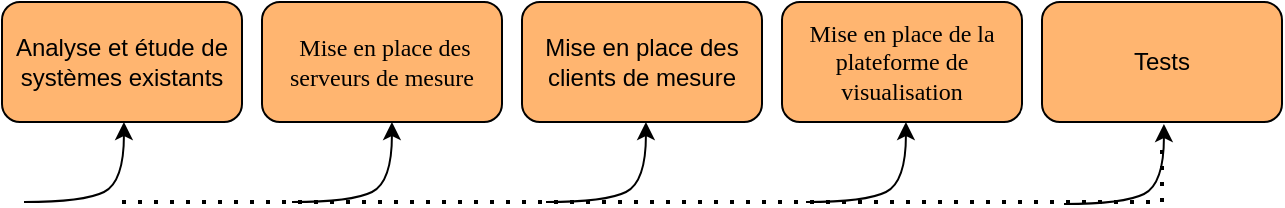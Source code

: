 <mxfile version="20.6.2" type="github">
  <diagram id="J6xmOw-4di3mZoSaR83n" name="Page-1">
    <mxGraphModel dx="728" dy="708" grid="1" gridSize="10" guides="1" tooltips="1" connect="1" arrows="1" fold="1" page="1" pageScale="1" pageWidth="850" pageHeight="1100" math="0" shadow="0">
      <root>
        <mxCell id="0" />
        <mxCell id="1" parent="0" />
        <mxCell id="AFfNs0UEousIHZEFuUwl-1" value="Tests" style="rounded=1;whiteSpace=wrap;html=1;fillColor=#FFB570;" parent="1" vertex="1">
          <mxGeometry x="560" y="380" width="120" height="60" as="geometry" />
        </mxCell>
        <mxCell id="AFfNs0UEousIHZEFuUwl-2" value="&lt;p id=&quot;docs-internal-guid-c5b7fe21-7fff-024a-27fc-f3bee4895180&quot; style=&quot;line-height:1.2;margin-top:0pt;margin-bottom:0pt;&quot; dir=&quot;ltr&quot;&gt;&lt;span style=&quot;font-family: Cambria, serif; color: rgb(0, 0, 0); background-color: transparent; font-style: normal; font-variant: normal; text-decoration: none; vertical-align: baseline;&quot;&gt;Mise en place de la plateforme de visualisation&lt;/span&gt;&lt;/p&gt;" style="rounded=1;whiteSpace=wrap;html=1;fillColor=#FFB570;" parent="1" vertex="1">
          <mxGeometry x="430" y="380" width="120" height="60" as="geometry" />
        </mxCell>
        <mxCell id="AFfNs0UEousIHZEFuUwl-3" value="&lt;font face=&quot;Helvetica&quot;&gt;&lt;span id=&quot;docs-internal-guid-cb3e4f44-7fff-7204-dcd6-b2950f12d855&quot; style=&quot;color: rgb(0, 0, 0); background-color: transparent; font-style: normal; font-variant: normal; text-decoration: none; vertical-align: baseline;&quot;&gt;Mise en place des clients de mesure&lt;/span&gt;&lt;/font&gt;" style="rounded=1;whiteSpace=wrap;html=1;fillColor=#FFB570;" parent="1" vertex="1">
          <mxGeometry x="300" y="380" width="120" height="60" as="geometry" />
        </mxCell>
        <mxCell id="AFfNs0UEousIHZEFuUwl-4" value="&lt;p id=&quot;docs-internal-guid-ceed5862-7fff-d131-ce95-2a92e9b6baaf&quot; style=&quot;line-height: 1.2; margin-top: 0pt; margin-bottom: 0pt;&quot; dir=&quot;ltr&quot;&gt;&lt;font style=&quot;font-size: 12px;&quot;&gt;&lt;span style=&quot;font-family: Cambria, serif; color: rgb(0, 0, 0); background-color: transparent; font-style: normal; font-variant: normal; text-decoration: none; vertical-align: baseline;&quot;&gt;&amp;nbsp;&lt;font style=&quot;font-size: 12px;&quot;&gt;Mise en place des serveurs de mesure&lt;/font&gt;&lt;/span&gt;&lt;/font&gt;&lt;/p&gt;" style="rounded=1;whiteSpace=wrap;html=1;fillColor=#FFB570;" parent="1" vertex="1">
          <mxGeometry x="170" y="380" width="120" height="60" as="geometry" />
        </mxCell>
        <mxCell id="AFfNs0UEousIHZEFuUwl-5" value="Analyse et étude de systèmes existants" style="rounded=1;whiteSpace=wrap;html=1;fillColor=#FFB570;" parent="1" vertex="1">
          <mxGeometry x="40" y="380" width="120" height="60" as="geometry" />
        </mxCell>
        <mxCell id="AFfNs0UEousIHZEFuUwl-7" value="" style="endArrow=none;dashed=1;html=1;dashPattern=1 3;strokeWidth=2;rounded=0;" parent="1" edge="1">
          <mxGeometry width="50" height="50" relative="1" as="geometry">
            <mxPoint x="100" y="480" as="sourcePoint" />
            <mxPoint x="620" y="480" as="targetPoint" />
          </mxGeometry>
        </mxCell>
        <mxCell id="AFfNs0UEousIHZEFuUwl-8" value="" style="endArrow=none;dashed=1;html=1;dashPattern=1 3;strokeWidth=2;rounded=0;entryX=0.5;entryY=1;entryDx=0;entryDy=0;" parent="1" target="AFfNs0UEousIHZEFuUwl-1" edge="1">
          <mxGeometry width="50" height="50" relative="1" as="geometry">
            <mxPoint x="620" y="480" as="sourcePoint" />
            <mxPoint x="410" y="440" as="targetPoint" />
          </mxGeometry>
        </mxCell>
        <mxCell id="AFfNs0UEousIHZEFuUwl-9" value="" style="curved=1;endArrow=classic;html=1;rounded=0;entryX=0.508;entryY=1;entryDx=0;entryDy=0;entryPerimeter=0;" parent="1" target="AFfNs0UEousIHZEFuUwl-5" edge="1">
          <mxGeometry width="50" height="50" relative="1" as="geometry">
            <mxPoint x="51" y="480" as="sourcePoint" />
            <mxPoint x="100.96" y="444.98" as="targetPoint" />
            <Array as="points">
              <mxPoint x="81" y="480" />
              <mxPoint x="101" y="470" />
            </Array>
          </mxGeometry>
        </mxCell>
        <mxCell id="AFfNs0UEousIHZEFuUwl-10" value="" style="curved=1;endArrow=classic;html=1;rounded=0;entryX=0.508;entryY=1;entryDx=0;entryDy=0;entryPerimeter=0;" parent="1" edge="1">
          <mxGeometry width="50" height="50" relative="1" as="geometry">
            <mxPoint x="571" y="481" as="sourcePoint" />
            <mxPoint x="620.96" y="441" as="targetPoint" />
            <Array as="points">
              <mxPoint x="601" y="481" />
              <mxPoint x="621" y="471" />
            </Array>
          </mxGeometry>
        </mxCell>
        <mxCell id="AFfNs0UEousIHZEFuUwl-11" value="" style="curved=1;endArrow=classic;html=1;rounded=0;entryX=0.508;entryY=1;entryDx=0;entryDy=0;entryPerimeter=0;" parent="1" edge="1">
          <mxGeometry width="50" height="50" relative="1" as="geometry">
            <mxPoint x="442" y="480" as="sourcePoint" />
            <mxPoint x="491.96" y="440" as="targetPoint" />
            <Array as="points">
              <mxPoint x="472" y="480" />
              <mxPoint x="492" y="470" />
            </Array>
          </mxGeometry>
        </mxCell>
        <mxCell id="AFfNs0UEousIHZEFuUwl-12" value="" style="curved=1;endArrow=classic;html=1;rounded=0;entryX=0.508;entryY=1;entryDx=0;entryDy=0;entryPerimeter=0;" parent="1" edge="1">
          <mxGeometry width="50" height="50" relative="1" as="geometry">
            <mxPoint x="312" y="480" as="sourcePoint" />
            <mxPoint x="361.96" y="440" as="targetPoint" />
            <Array as="points">
              <mxPoint x="342" y="480" />
              <mxPoint x="362" y="470" />
            </Array>
          </mxGeometry>
        </mxCell>
        <mxCell id="AFfNs0UEousIHZEFuUwl-13" value="" style="curved=1;endArrow=classic;html=1;rounded=0;entryX=0.508;entryY=1;entryDx=0;entryDy=0;entryPerimeter=0;" parent="1" edge="1">
          <mxGeometry width="50" height="50" relative="1" as="geometry">
            <mxPoint x="185" y="480" as="sourcePoint" />
            <mxPoint x="234.96" y="440" as="targetPoint" />
            <Array as="points">
              <mxPoint x="215" y="480" />
              <mxPoint x="235" y="470" />
            </Array>
          </mxGeometry>
        </mxCell>
      </root>
    </mxGraphModel>
  </diagram>
</mxfile>
